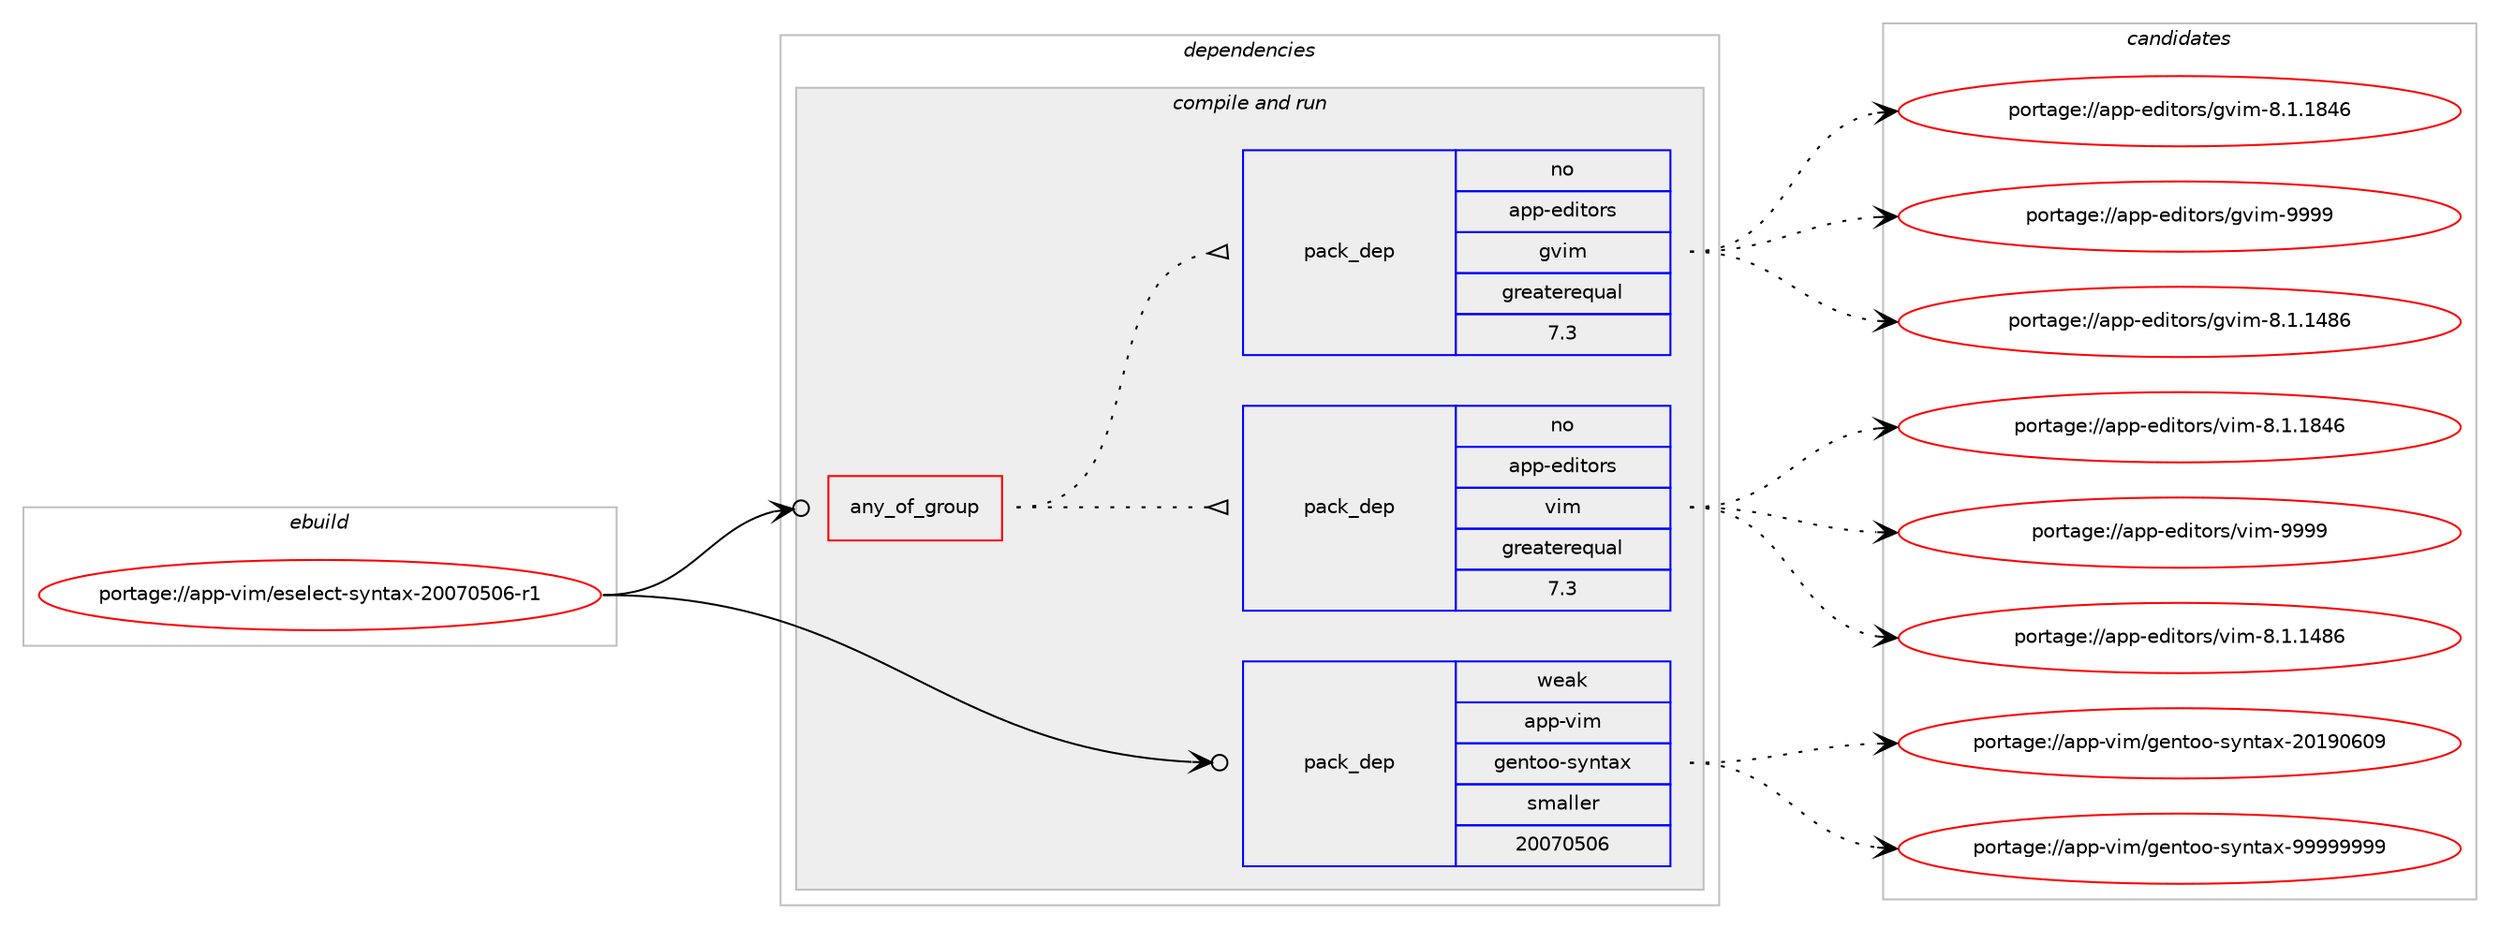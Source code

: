 digraph prolog {

# *************
# Graph options
# *************

newrank=true;
concentrate=true;
compound=true;
graph [rankdir=LR,fontname=Helvetica,fontsize=10,ranksep=1.5];#, ranksep=2.5, nodesep=0.2];
edge  [arrowhead=vee];
node  [fontname=Helvetica,fontsize=10];

# **********
# The ebuild
# **********

subgraph cluster_leftcol {
color=gray;
rank=same;
label=<<i>ebuild</i>>;
id [label="portage://app-vim/eselect-syntax-20070506-r1", color=red, width=4, href="../app-vim/eselect-syntax-20070506-r1.svg"];
}

# ****************
# The dependencies
# ****************

subgraph cluster_midcol {
color=gray;
label=<<i>dependencies</i>>;
subgraph cluster_compile {
fillcolor="#eeeeee";
style=filled;
label=<<i>compile</i>>;
}
subgraph cluster_compileandrun {
fillcolor="#eeeeee";
style=filled;
label=<<i>compile and run</i>>;
subgraph any892 {
dependency49339 [label=<<TABLE BORDER="0" CELLBORDER="1" CELLSPACING="0" CELLPADDING="4"><TR><TD CELLPADDING="10">any_of_group</TD></TR></TABLE>>, shape=none, color=red];subgraph pack36731 {
dependency49340 [label=<<TABLE BORDER="0" CELLBORDER="1" CELLSPACING="0" CELLPADDING="4" WIDTH="220"><TR><TD ROWSPAN="6" CELLPADDING="30">pack_dep</TD></TR><TR><TD WIDTH="110">no</TD></TR><TR><TD>app-editors</TD></TR><TR><TD>vim</TD></TR><TR><TD>greaterequal</TD></TR><TR><TD>7.3</TD></TR></TABLE>>, shape=none, color=blue];
}
dependency49339:e -> dependency49340:w [weight=20,style="dotted",arrowhead="oinv"];
subgraph pack36732 {
dependency49341 [label=<<TABLE BORDER="0" CELLBORDER="1" CELLSPACING="0" CELLPADDING="4" WIDTH="220"><TR><TD ROWSPAN="6" CELLPADDING="30">pack_dep</TD></TR><TR><TD WIDTH="110">no</TD></TR><TR><TD>app-editors</TD></TR><TR><TD>gvim</TD></TR><TR><TD>greaterequal</TD></TR><TR><TD>7.3</TD></TR></TABLE>>, shape=none, color=blue];
}
dependency49339:e -> dependency49341:w [weight=20,style="dotted",arrowhead="oinv"];
}
id:e -> dependency49339:w [weight=20,style="solid",arrowhead="odotvee"];
subgraph pack36733 {
dependency49342 [label=<<TABLE BORDER="0" CELLBORDER="1" CELLSPACING="0" CELLPADDING="4" WIDTH="220"><TR><TD ROWSPAN="6" CELLPADDING="30">pack_dep</TD></TR><TR><TD WIDTH="110">weak</TD></TR><TR><TD>app-vim</TD></TR><TR><TD>gentoo-syntax</TD></TR><TR><TD>smaller</TD></TR><TR><TD>20070506</TD></TR></TABLE>>, shape=none, color=blue];
}
id:e -> dependency49342:w [weight=20,style="solid",arrowhead="odotvee"];
}
subgraph cluster_run {
fillcolor="#eeeeee";
style=filled;
label=<<i>run</i>>;
}
}

# **************
# The candidates
# **************

subgraph cluster_choices {
rank=same;
color=gray;
label=<<i>candidates</i>>;

subgraph choice36731 {
color=black;
nodesep=1;
choiceportage971121124510110010511611111411547118105109455646494649525654 [label="portage://app-editors/vim-8.1.1486", color=red, width=4,href="../app-editors/vim-8.1.1486.svg"];
choiceportage971121124510110010511611111411547118105109455646494649565254 [label="portage://app-editors/vim-8.1.1846", color=red, width=4,href="../app-editors/vim-8.1.1846.svg"];
choiceportage9711211245101100105116111114115471181051094557575757 [label="portage://app-editors/vim-9999", color=red, width=4,href="../app-editors/vim-9999.svg"];
dependency49340:e -> choiceportage971121124510110010511611111411547118105109455646494649525654:w [style=dotted,weight="100"];
dependency49340:e -> choiceportage971121124510110010511611111411547118105109455646494649565254:w [style=dotted,weight="100"];
dependency49340:e -> choiceportage9711211245101100105116111114115471181051094557575757:w [style=dotted,weight="100"];
}
subgraph choice36732 {
color=black;
nodesep=1;
choiceportage971121124510110010511611111411547103118105109455646494649525654 [label="portage://app-editors/gvim-8.1.1486", color=red, width=4,href="../app-editors/gvim-8.1.1486.svg"];
choiceportage971121124510110010511611111411547103118105109455646494649565254 [label="portage://app-editors/gvim-8.1.1846", color=red, width=4,href="../app-editors/gvim-8.1.1846.svg"];
choiceportage9711211245101100105116111114115471031181051094557575757 [label="portage://app-editors/gvim-9999", color=red, width=4,href="../app-editors/gvim-9999.svg"];
dependency49341:e -> choiceportage971121124510110010511611111411547103118105109455646494649525654:w [style=dotted,weight="100"];
dependency49341:e -> choiceportage971121124510110010511611111411547103118105109455646494649565254:w [style=dotted,weight="100"];
dependency49341:e -> choiceportage9711211245101100105116111114115471031181051094557575757:w [style=dotted,weight="100"];
}
subgraph choice36733 {
color=black;
nodesep=1;
choiceportage9711211245118105109471031011101161111114511512111011697120455048495748544857 [label="portage://app-vim/gentoo-syntax-20190609", color=red, width=4,href="../app-vim/gentoo-syntax-20190609.svg"];
choiceportage9711211245118105109471031011101161111114511512111011697120455757575757575757 [label="portage://app-vim/gentoo-syntax-99999999", color=red, width=4,href="../app-vim/gentoo-syntax-99999999.svg"];
dependency49342:e -> choiceportage9711211245118105109471031011101161111114511512111011697120455048495748544857:w [style=dotted,weight="100"];
dependency49342:e -> choiceportage9711211245118105109471031011101161111114511512111011697120455757575757575757:w [style=dotted,weight="100"];
}
}

}
